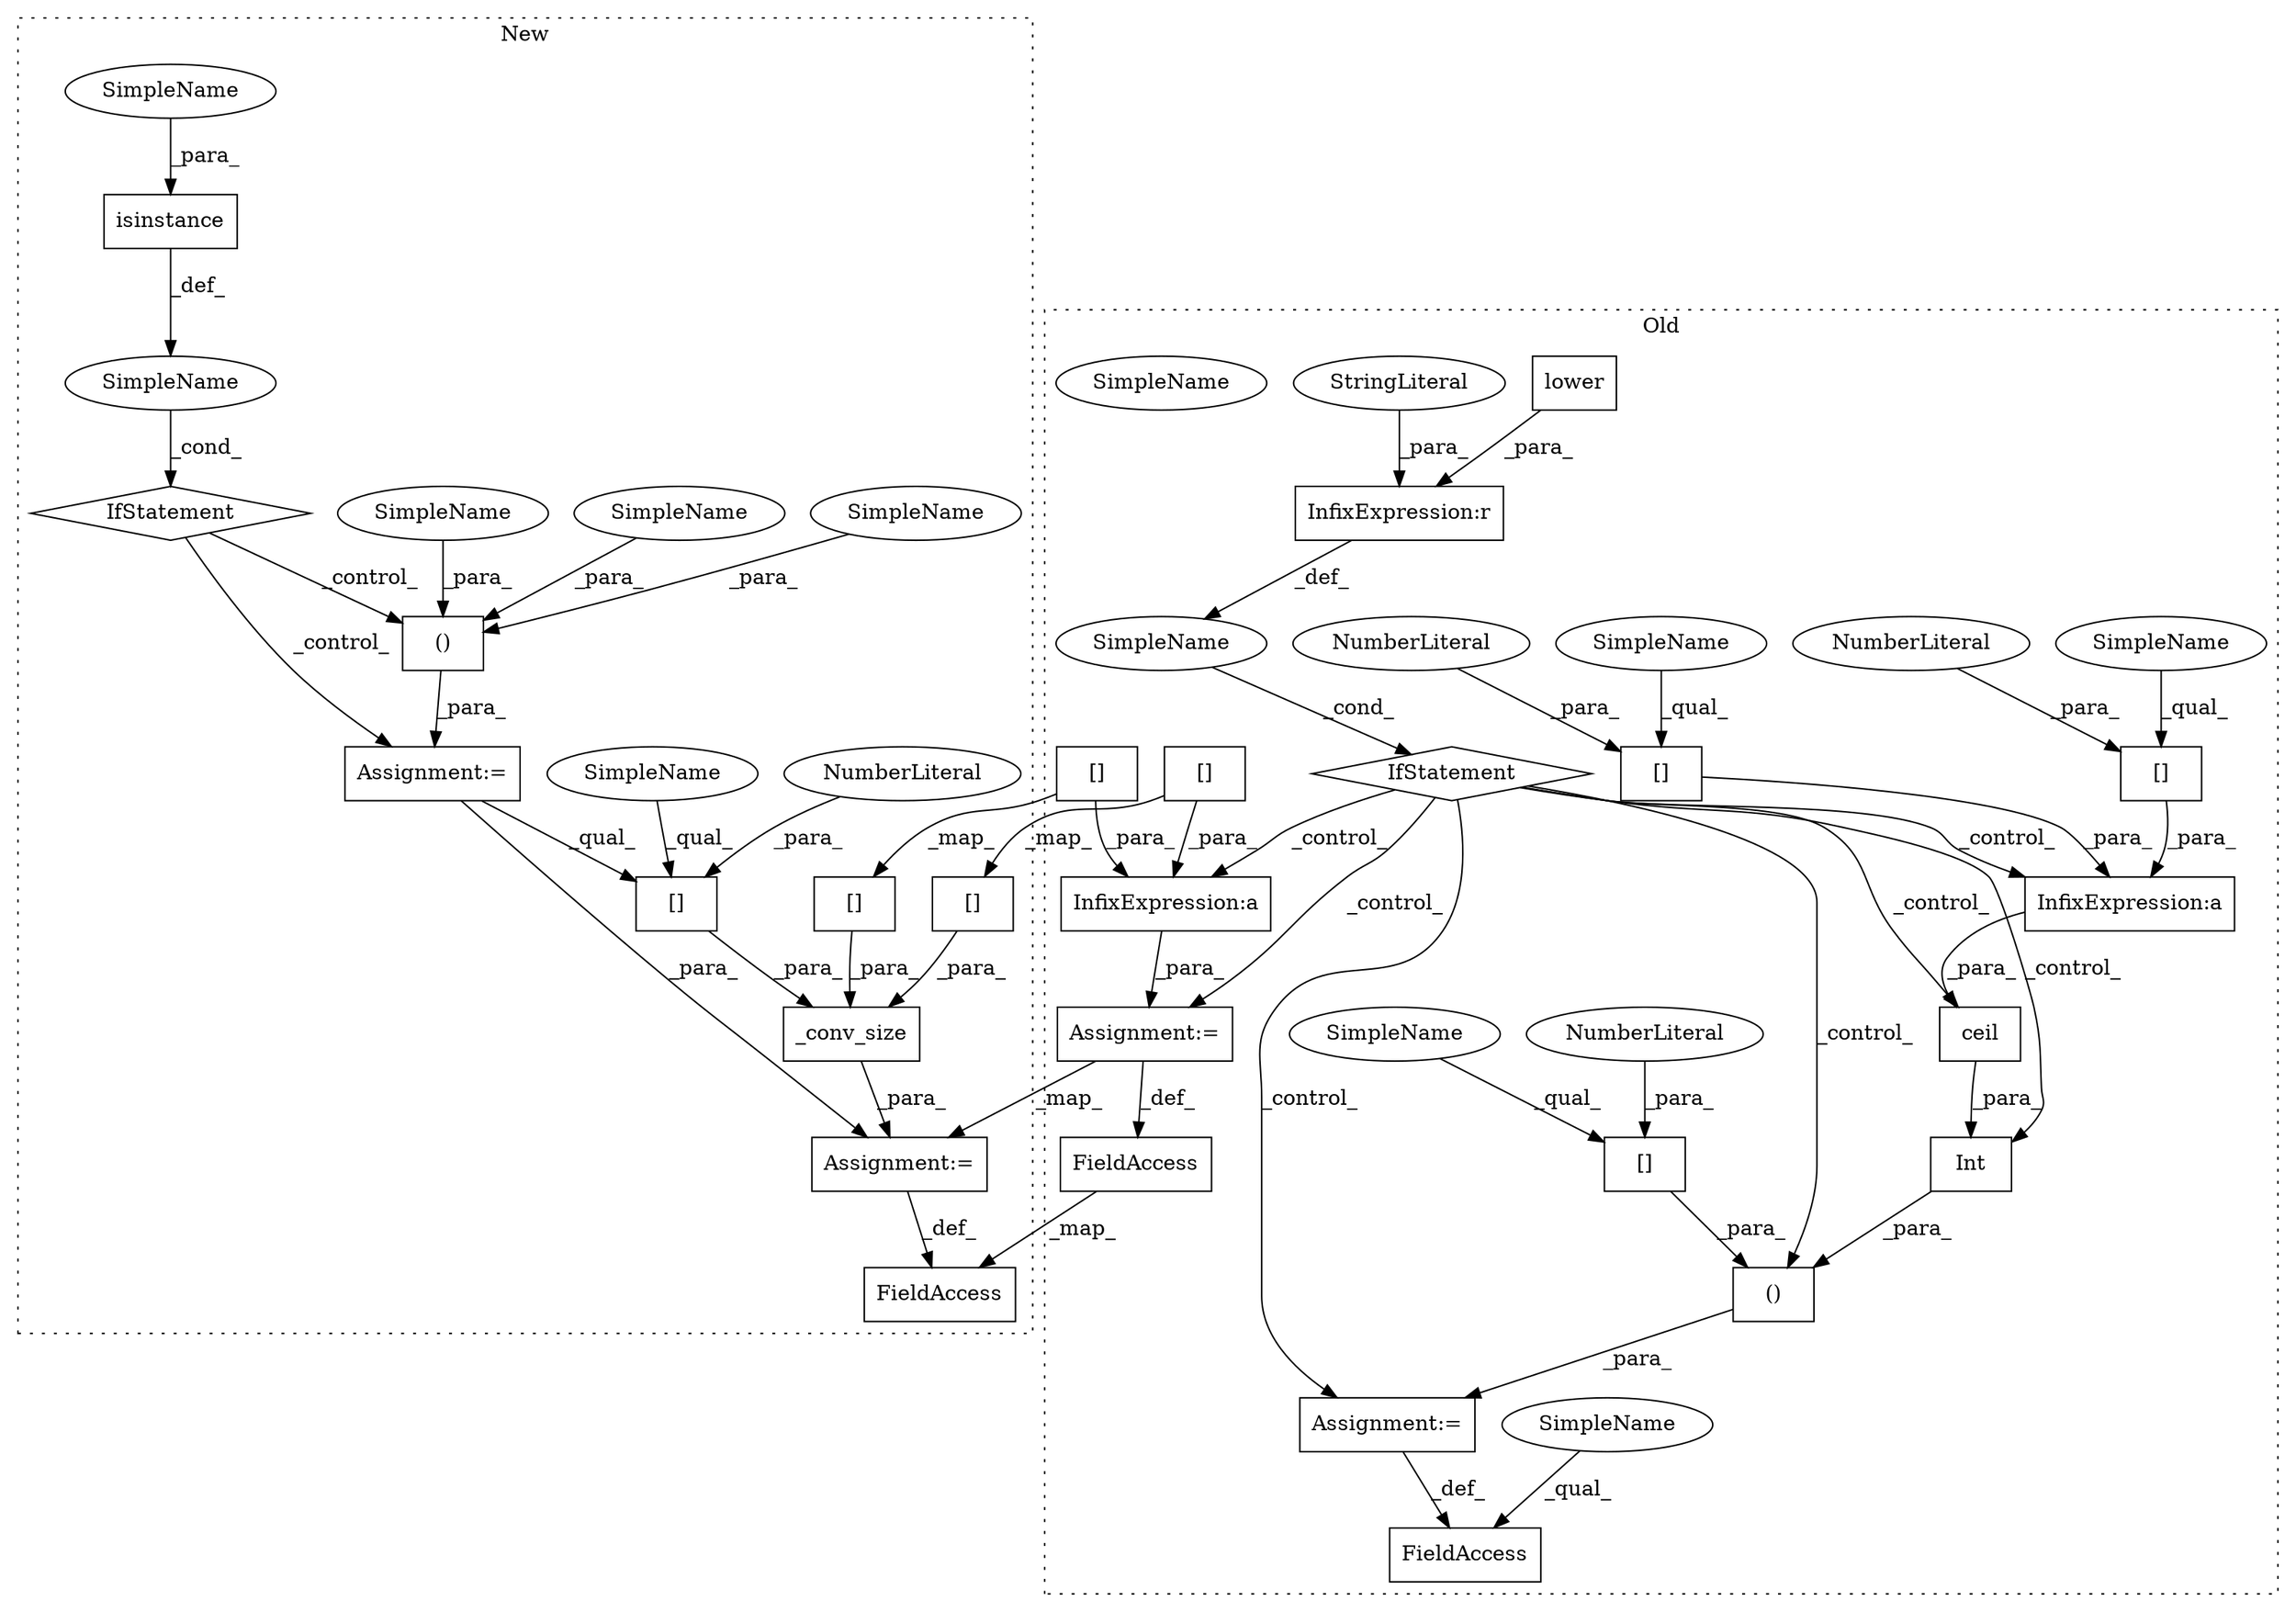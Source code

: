 digraph G {
subgraph cluster0 {
1 [label="()" a="106" s="63317" l="213" shape="box"];
3 [label="InfixExpression:a" a="27" s="63491" l="3" shape="box"];
6 [label="[]" a="2" s="63494,63503" l="8,1" shape="box"];
8 [label="NumberLiteral" a="34" s="63502" l="1" shape="ellipse"];
9 [label="[]" a="2" s="63317,63331" l="13,1" shape="box"];
10 [label="NumberLiteral" a="34" s="63330" l="1" shape="ellipse"];
11 [label="[]" a="2" s="63476,63490" l="13,1" shape="box"];
12 [label="NumberLiteral" a="34" s="63489" l="1" shape="ellipse"];
13 [label="lower" a="32" s="63267" l="7" shape="box"];
14 [label="InfixExpression:a" a="27" s="63708" l="3" shape="box"];
16 [label="[]" a="2" s="63711,63720" l="8,1" shape="box"];
18 [label="[]" a="2" s="63693,63707" l="13,1" shape="box"];
19 [label="SimpleName" a="42" s="" l="" shape="ellipse"];
20 [label="ceil" a="32" s="63471,63504" l="5,1" shape="box"];
22 [label="Int" a="32" s="63461,63505" l="4,1" shape="box"];
23 [label="Assignment:=" a="7" s="63568" l="10" shape="box"];
25 [label="InfixExpression:r" a="27" s="63274" l="4" shape="box"];
26 [label="StringLiteral" a="45" s="63278" l="6" shape="ellipse"];
29 [label="FieldAccess" a="22" s="63296" l="11" shape="box"];
30 [label="FieldAccess" a="22" s="63557" l="11" shape="box"];
32 [label="IfStatement" a="25" s="63255,63284" l="4,2" shape="diamond"];
34 [label="Assignment:=" a="7" s="63307" l="10" shape="box"];
35 [label="SimpleName" a="42" s="63494" l="7" shape="ellipse"];
36 [label="SimpleName" a="42" s="63494" l="7" shape="ellipse"];
42 [label="SimpleName" a="42" s="63296" l="4" shape="ellipse"];
43 [label="SimpleName" a="42" s="63317" l="12" shape="ellipse"];
44 [label="SimpleName" a="42" s="63476" l="12" shape="ellipse"];
label = "Old";
style="dotted";
}
subgraph cluster1 {
2 [label="_conv_size" a="32" s="63896,63956" l="11,1" shape="box"];
4 [label="()" a="106" s="63625" l="59" shape="box"];
5 [label="[]" a="2" s="63923,63936" l="12,1" shape="box"];
7 [label="NumberLiteral" a="34" s="63935" l="1" shape="ellipse"];
15 [label="[]" a="2" s="63938,63947" l="8,1" shape="box"];
17 [label="[]" a="2" s="63907,63921" l="13,1" shape="box"];
21 [label="isinstance" a="32" s="63565,63591" l="11,1" shape="box"];
24 [label="Assignment:=" a="7" s="63712" l="8" shape="box"];
27 [label="SimpleName" a="42" s="" l="" shape="ellipse"];
28 [label="IfStatement" a="25" s="63561,63592" l="4,2" shape="diamond"];
31 [label="FieldAccess" a="22" s="63701" l="11" shape="box"];
33 [label="Assignment:=" a="7" s="63615" l="10" shape="box"];
37 [label="SimpleName" a="42" s="63923" l="11" shape="ellipse"];
38 [label="SimpleName" a="42" s="63625" l="11" shape="ellipse"];
39 [label="SimpleName" a="42" s="63649" l="11" shape="ellipse"];
40 [label="SimpleName" a="42" s="63576" l="11" shape="ellipse"];
41 [label="SimpleName" a="42" s="63673" l="11" shape="ellipse"];
label = "New";
style="dotted";
}
1 -> 34 [label="_para_"];
2 -> 24 [label="_para_"];
3 -> 20 [label="_para_"];
4 -> 33 [label="_para_"];
5 -> 2 [label="_para_"];
6 -> 3 [label="_para_"];
7 -> 5 [label="_para_"];
8 -> 6 [label="_para_"];
9 -> 1 [label="_para_"];
10 -> 9 [label="_para_"];
11 -> 3 [label="_para_"];
12 -> 11 [label="_para_"];
13 -> 25 [label="_para_"];
14 -> 23 [label="_para_"];
15 -> 2 [label="_para_"];
16 -> 14 [label="_para_"];
16 -> 15 [label="_map_"];
17 -> 2 [label="_para_"];
18 -> 17 [label="_map_"];
18 -> 14 [label="_para_"];
19 -> 32 [label="_cond_"];
20 -> 22 [label="_para_"];
21 -> 27 [label="_def_"];
22 -> 1 [label="_para_"];
23 -> 24 [label="_map_"];
23 -> 30 [label="_def_"];
24 -> 31 [label="_def_"];
25 -> 19 [label="_def_"];
26 -> 25 [label="_para_"];
27 -> 28 [label="_cond_"];
28 -> 33 [label="_control_"];
28 -> 4 [label="_control_"];
30 -> 31 [label="_map_"];
32 -> 34 [label="_control_"];
32 -> 14 [label="_control_"];
32 -> 20 [label="_control_"];
32 -> 23 [label="_control_"];
32 -> 1 [label="_control_"];
32 -> 3 [label="_control_"];
32 -> 22 [label="_control_"];
33 -> 5 [label="_qual_"];
33 -> 24 [label="_para_"];
34 -> 29 [label="_def_"];
36 -> 6 [label="_qual_"];
37 -> 5 [label="_qual_"];
38 -> 4 [label="_para_"];
39 -> 4 [label="_para_"];
40 -> 21 [label="_para_"];
41 -> 4 [label="_para_"];
42 -> 29 [label="_qual_"];
43 -> 9 [label="_qual_"];
44 -> 11 [label="_qual_"];
}